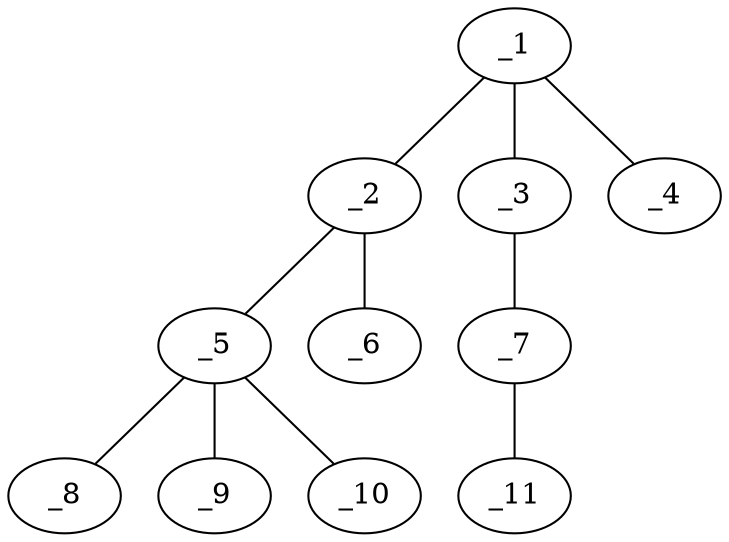 graph molid174655 {
	_1	 [charge=0,
		chem=1,
		symbol="C  ",
		x="4.5981",
		y="-0.25"];
	_2	 [charge=0,
		chem=1,
		symbol="C  ",
		x="3.7321",
		y="0.25"];
	_1 -- _2	 [valence=1];
	_3	 [charge=0,
		chem=2,
		symbol="O  ",
		x="5.4641",
		y="0.25"];
	_1 -- _3	 [valence=1];
	_4	 [charge=0,
		chem=2,
		symbol="O  ",
		x="4.5981",
		y="-1.25"];
	_1 -- _4	 [valence=2];
	_5	 [charge=0,
		chem=5,
		symbol="S  ",
		x="2.866",
		y="-0.25"];
	_2 -- _5	 [valence=1];
	_6	 [charge=0,
		chem=1,
		symbol="C  ",
		x="3.7321",
		y="1.25"];
	_2 -- _6	 [valence=1];
	_7	 [charge=0,
		chem=1,
		symbol="C  ",
		x="6.3301",
		y="-0.25"];
	_3 -- _7	 [valence=1];
	_8	 [charge=0,
		chem=2,
		symbol="O  ",
		x=2,
		y="-0.75"];
	_5 -- _8	 [valence=2];
	_9	 [charge=0,
		chem=2,
		symbol="O  ",
		x="3.366",
		y="-1.116"];
	_5 -- _9	 [valence=2];
	_10	 [charge=0,
		chem=2,
		symbol="O  ",
		x="2.366",
		y="0.616"];
	_5 -- _10	 [valence=1];
	_11	 [charge=0,
		chem=1,
		symbol="C  ",
		x="7.1962",
		y="0.25"];
	_7 -- _11	 [valence=1];
}
